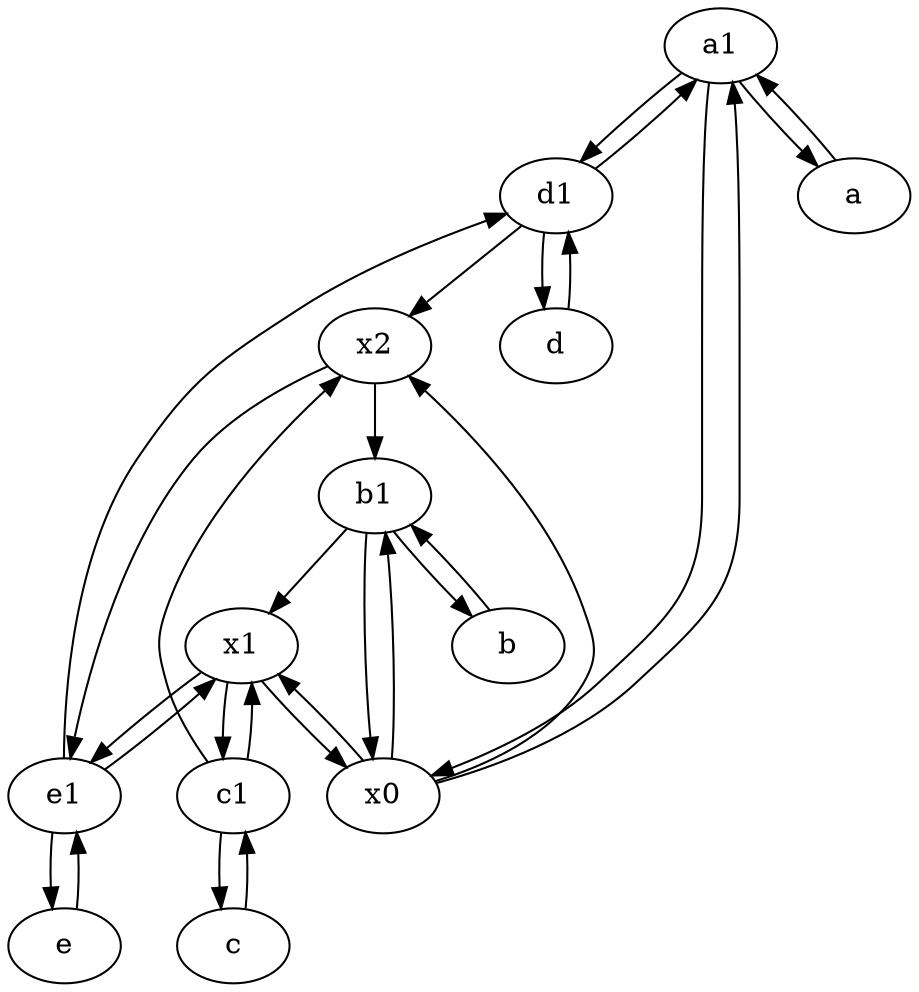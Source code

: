digraph  {
	a1 [pos="40,15!"];
	d [pos="20,30!"];
	c1 [pos="30,15!"];
	x2;
	b1 [pos="45,20!"];
	d1 [pos="25,30!"];
	x1;
	e [pos="30,50!"];
	x0;
	e1 [pos="25,45!"];
	c [pos="20,10!"];
	a [pos="40,10!"];
	b [pos="50,20!"];
	c1 -> x1;
	e -> e1;
	a1 -> a;
	c1 -> c;
	e1 -> d1;
	x0 -> a1;
	x1 -> e1;
	e1 -> x1;
	x1 -> c1;
	x0 -> x2;
	a1 -> x0;
	e1 -> e;
	x0 -> b1;
	d1 -> d;
	d1 -> a1;
	b1 -> x1;
	d1 -> x2;
	a1 -> d1;
	b -> b1;
	c1 -> x2;
	d -> d1;
	a -> a1;
	x1 -> x0;
	b1 -> b;
	b1 -> x0;
	x2 -> b1;
	c -> c1;
	x0 -> x1;
	x2 -> e1;

	}